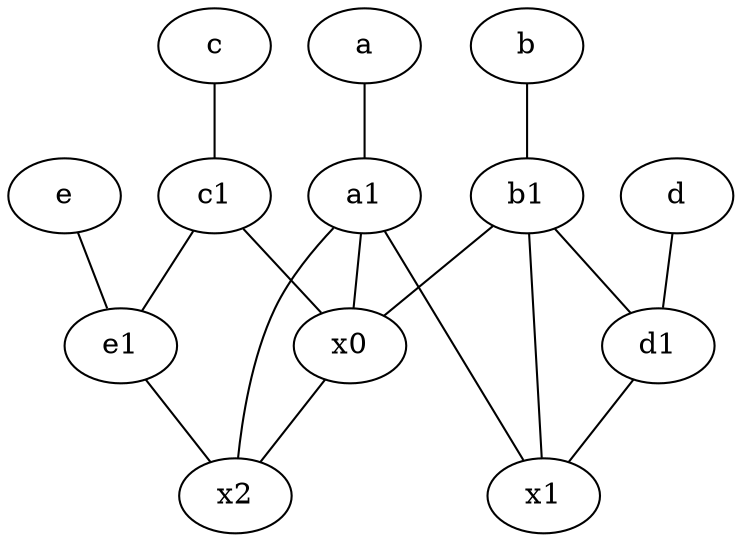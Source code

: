 graph {
	node [labelfontsize=50]
	c [labelfontsize=50 pos="4.5,2!"]
	e1 [labelfontsize=50 pos="7,7!"]
	c1 [labelfontsize=50 pos="4.5,3!"]
	x1 [labelfontsize=50]
	b1 [labelfontsize=50 pos="9,4!"]
	d [labelfontsize=50 pos="2,5!"]
	a [labelfontsize=50 pos="8,2!"]
	d1 [labelfontsize=50 pos="3,5!"]
	a1 [labelfontsize=50 pos="8,3!"]
	x2 [labelfontsize=50]
	b [labelfontsize=50 pos="10,4!"]
	x0 [labelfontsize=50]
	e [labelfontsize=50 pos="7,9!"]
	e -- e1
	e1 -- x2
	a1 -- x0
	a1 -- x2
	d -- d1
	d1 -- x1
	b1 -- x0
	c1 -- e1
	a1 -- x1
	b -- b1
	b1 -- d1
	a -- a1
	b1 -- x1
	c1 -- x0
	c -- c1
	x0 -- x2
}
